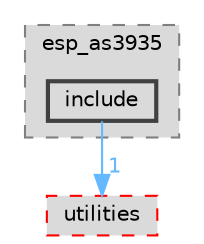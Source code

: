 digraph "components/peripherals/i2c/esp_as3935/include"
{
 // LATEX_PDF_SIZE
  bgcolor="transparent";
  edge [fontname=Helvetica,fontsize=10,labelfontname=Helvetica,labelfontsize=10];
  node [fontname=Helvetica,fontsize=10,shape=box,height=0.2,width=0.4];
  compound=true
  subgraph clusterdir_b2d0637434e792c1092933fc7a0c6285 {
    graph [ bgcolor="#dadada", pencolor="grey50", label="esp_as3935", fontname=Helvetica,fontsize=10 style="filled,dashed", URL="dir_b2d0637434e792c1092933fc7a0c6285.html",tooltip=""]
  dir_46f119730fbee89564e03edbf49bc5d7 [label="include", fillcolor="#dadada", color="grey25", style="filled,bold", URL="dir_46f119730fbee89564e03edbf49bc5d7.html",tooltip=""];
  }
  dir_59ed5374a4f6b52e0256717e78b786a3 [label="utilities", fillcolor="#dadada", color="red", style="filled,dashed", URL="dir_59ed5374a4f6b52e0256717e78b786a3.html",tooltip=""];
  dir_46f119730fbee89564e03edbf49bc5d7->dir_59ed5374a4f6b52e0256717e78b786a3 [headlabel="1", labeldistance=1.5 headhref="dir_000044_000086.html" href="dir_000044_000086.html" color="steelblue1" fontcolor="steelblue1"];
}
